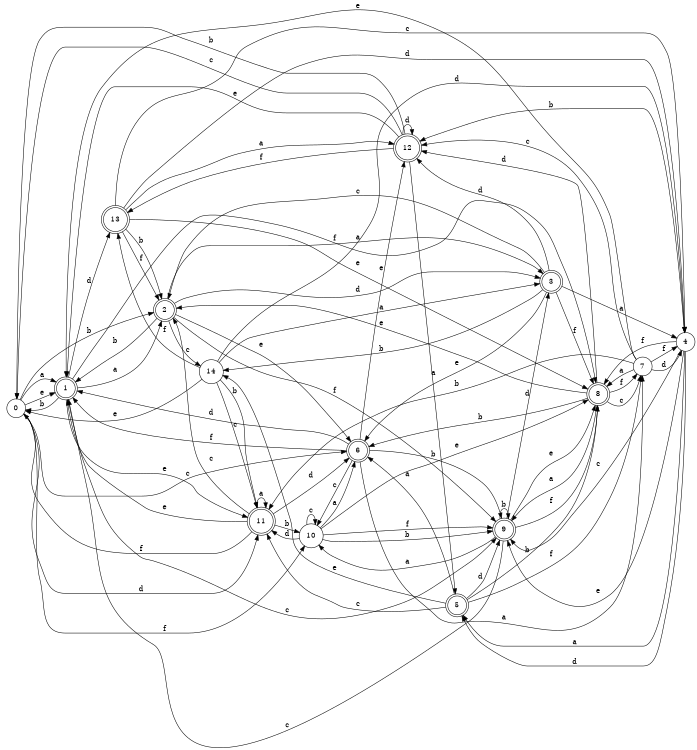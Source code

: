 digraph n12_5 {
__start0 [label="" shape="none"];

rankdir=LR;
size="8,5";

s0 [style="filled", color="black", fillcolor="white" shape="circle", label="0"];
s1 [style="rounded,filled", color="black", fillcolor="white" shape="doublecircle", label="1"];
s2 [style="rounded,filled", color="black", fillcolor="white" shape="doublecircle", label="2"];
s3 [style="rounded,filled", color="black", fillcolor="white" shape="doublecircle", label="3"];
s4 [style="filled", color="black", fillcolor="white" shape="circle", label="4"];
s5 [style="rounded,filled", color="black", fillcolor="white" shape="doublecircle", label="5"];
s6 [style="rounded,filled", color="black", fillcolor="white" shape="doublecircle", label="6"];
s7 [style="filled", color="black", fillcolor="white" shape="circle", label="7"];
s8 [style="rounded,filled", color="black", fillcolor="white" shape="doublecircle", label="8"];
s9 [style="rounded,filled", color="black", fillcolor="white" shape="doublecircle", label="9"];
s10 [style="filled", color="black", fillcolor="white" shape="circle", label="10"];
s11 [style="rounded,filled", color="black", fillcolor="white" shape="doublecircle", label="11"];
s12 [style="rounded,filled", color="black", fillcolor="white" shape="doublecircle", label="12"];
s13 [style="rounded,filled", color="black", fillcolor="white" shape="doublecircle", label="13"];
s14 [style="filled", color="black", fillcolor="white" shape="circle", label="14"];
s0 -> s1 [label="a"];
s0 -> s2 [label="b"];
s0 -> s6 [label="c"];
s0 -> s11 [label="d"];
s0 -> s1 [label="e"];
s0 -> s10 [label="f"];
s1 -> s2 [label="a"];
s1 -> s0 [label="b"];
s1 -> s9 [label="c"];
s1 -> s13 [label="d"];
s1 -> s11 [label="e"];
s1 -> s8 [label="f"];
s2 -> s3 [label="a"];
s2 -> s1 [label="b"];
s2 -> s14 [label="c"];
s2 -> s3 [label="d"];
s2 -> s6 [label="e"];
s2 -> s9 [label="f"];
s3 -> s4 [label="a"];
s3 -> s14 [label="b"];
s3 -> s2 [label="c"];
s3 -> s12 [label="d"];
s3 -> s6 [label="e"];
s3 -> s8 [label="f"];
s4 -> s5 [label="a"];
s4 -> s12 [label="b"];
s4 -> s9 [label="c"];
s4 -> s5 [label="d"];
s4 -> s9 [label="e"];
s4 -> s8 [label="f"];
s5 -> s6 [label="a"];
s5 -> s8 [label="b"];
s5 -> s11 [label="c"];
s5 -> s9 [label="d"];
s5 -> s14 [label="e"];
s5 -> s7 [label="f"];
s6 -> s7 [label="a"];
s6 -> s9 [label="b"];
s6 -> s10 [label="c"];
s6 -> s1 [label="d"];
s6 -> s12 [label="e"];
s6 -> s1 [label="f"];
s7 -> s8 [label="a"];
s7 -> s11 [label="b"];
s7 -> s12 [label="c"];
s7 -> s4 [label="d"];
s7 -> s1 [label="e"];
s7 -> s4 [label="f"];
s8 -> s9 [label="a"];
s8 -> s6 [label="b"];
s8 -> s7 [label="c"];
s8 -> s12 [label="d"];
s8 -> s2 [label="e"];
s8 -> s7 [label="f"];
s9 -> s10 [label="a"];
s9 -> s9 [label="b"];
s9 -> s1 [label="c"];
s9 -> s3 [label="d"];
s9 -> s8 [label="e"];
s9 -> s8 [label="f"];
s10 -> s6 [label="a"];
s10 -> s9 [label="b"];
s10 -> s10 [label="c"];
s10 -> s11 [label="d"];
s10 -> s8 [label="e"];
s10 -> s9 [label="f"];
s11 -> s11 [label="a"];
s11 -> s10 [label="b"];
s11 -> s2 [label="c"];
s11 -> s6 [label="d"];
s11 -> s1 [label="e"];
s11 -> s0 [label="f"];
s12 -> s5 [label="a"];
s12 -> s0 [label="b"];
s12 -> s0 [label="c"];
s12 -> s12 [label="d"];
s12 -> s1 [label="e"];
s12 -> s13 [label="f"];
s13 -> s12 [label="a"];
s13 -> s2 [label="b"];
s13 -> s4 [label="c"];
s13 -> s4 [label="d"];
s13 -> s8 [label="e"];
s13 -> s2 [label="f"];
s14 -> s3 [label="a"];
s14 -> s11 [label="b"];
s14 -> s11 [label="c"];
s14 -> s4 [label="d"];
s14 -> s0 [label="e"];
s14 -> s13 [label="f"];

}